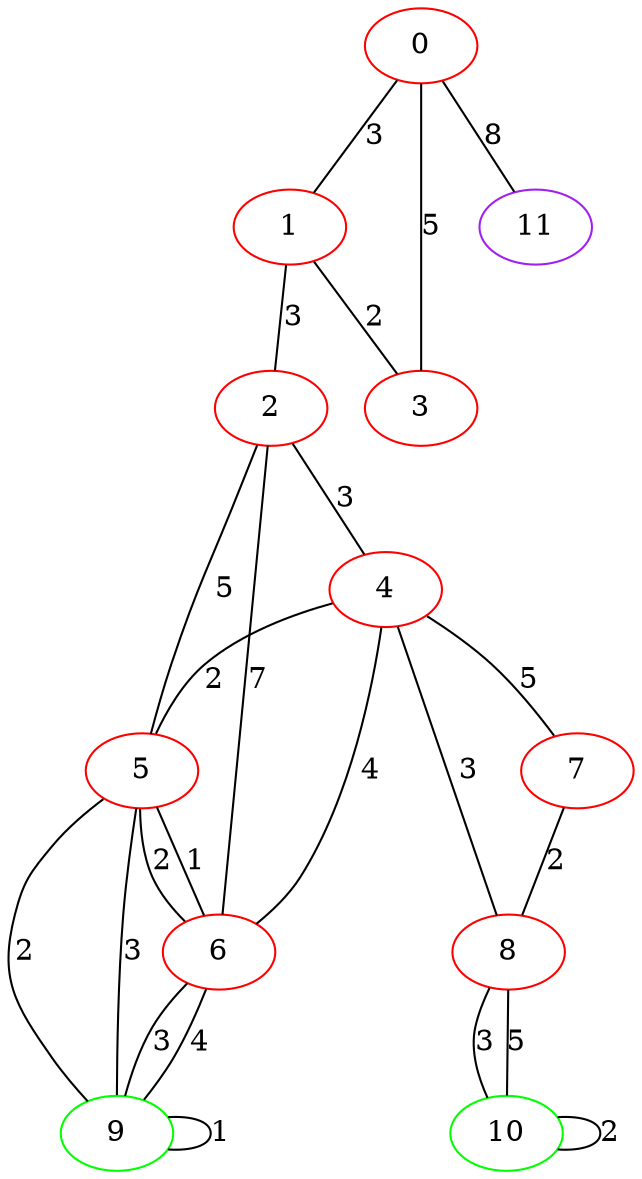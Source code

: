 graph "" {
0 [color=red, weight=1];
1 [color=red, weight=1];
2 [color=red, weight=1];
3 [color=red, weight=1];
4 [color=red, weight=1];
5 [color=red, weight=1];
6 [color=red, weight=1];
7 [color=red, weight=1];
8 [color=red, weight=1];
9 [color=green, weight=2];
10 [color=green, weight=2];
11 [color=purple, weight=4];
0 -- 11  [key=0, label=8];
0 -- 1  [key=0, label=3];
0 -- 3  [key=0, label=5];
1 -- 2  [key=0, label=3];
1 -- 3  [key=0, label=2];
2 -- 4  [key=0, label=3];
2 -- 5  [key=0, label=5];
2 -- 6  [key=0, label=7];
4 -- 8  [key=0, label=3];
4 -- 5  [key=0, label=2];
4 -- 6  [key=0, label=4];
4 -- 7  [key=0, label=5];
5 -- 9  [key=0, label=2];
5 -- 9  [key=1, label=3];
5 -- 6  [key=0, label=2];
5 -- 6  [key=1, label=1];
6 -- 9  [key=0, label=3];
6 -- 9  [key=1, label=4];
7 -- 8  [key=0, label=2];
8 -- 10  [key=0, label=3];
8 -- 10  [key=1, label=5];
9 -- 9  [key=0, label=1];
10 -- 10  [key=0, label=2];
}
